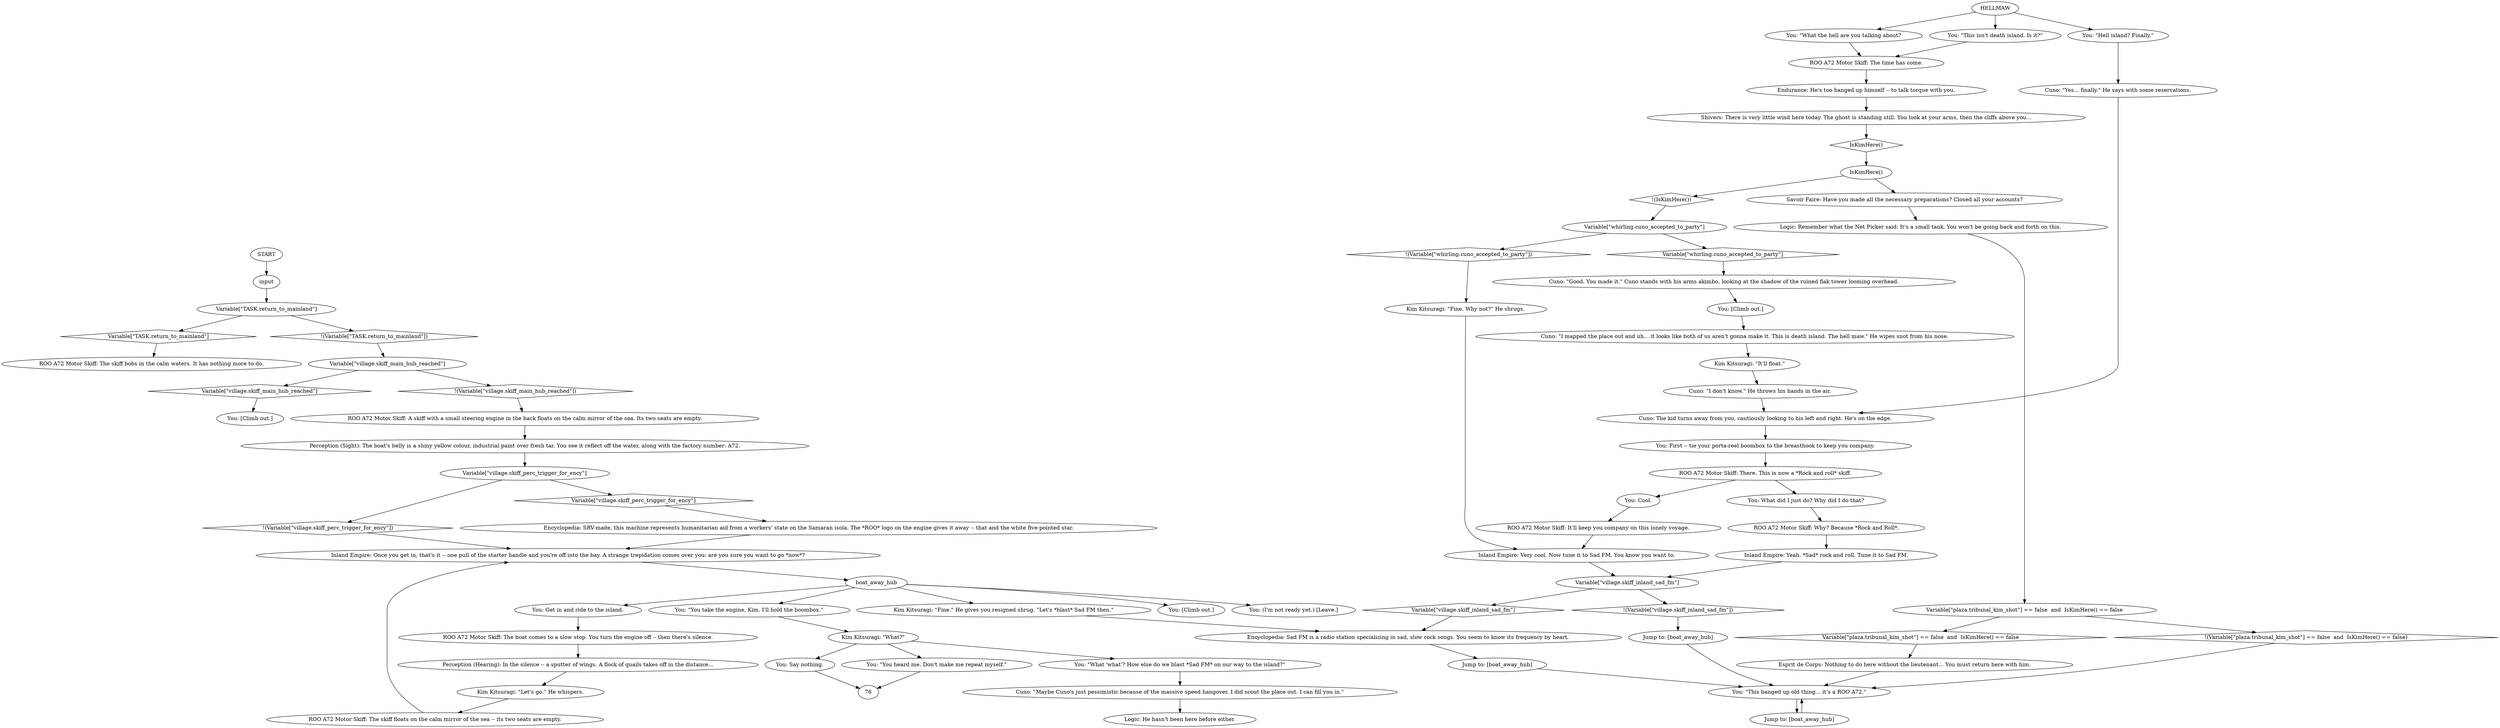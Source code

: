 # VILLAGE / BOAT
# This is the boat you can get from the Net picker. This boat takes you to the Sea Fortress island.VILLAGE ORB / ask boat from netpicker
# ==================================================
digraph G {
	  0 [label="START"];
	  1 [label="input"];
	  2 [label="Cuno: \"Good. You made it.\" Cuno stands with his arms akimbo, looking at the shadow of the ruined flak tower looming overhead."];
	  3 [label="ROO A72 Motor Skiff: It'll keep you company on this lonely voyage."];
	  4 [label="Variable[\"plaza.tribunal_kim_shot\"] == false  and  IsKimHere() == false"];
	  5 [label="Variable[\"plaza.tribunal_kim_shot\"] == false  and  IsKimHere() == false", shape=diamond];
	  6 [label="!(Variable[\"plaza.tribunal_kim_shot\"] == false  and  IsKimHere() == false)", shape=diamond];
	  7 [label="You: Cool."];
	  8 [label="You: \"This isn't death island. Is it?\""];
	  9 [label="ROO A72 Motor Skiff: There. This is now a *Rock and roll* skiff."];
	  10 [label="Variable[\"village.skiff_inland_sad_fm\"]"];
	  11 [label="Variable[\"village.skiff_inland_sad_fm\"]", shape=diamond];
	  12 [label="!(Variable[\"village.skiff_inland_sad_fm\"])", shape=diamond];
	  13 [label="Jump to: [boat_away_hub]"];
	  14 [label="ROO A72 Motor Skiff: A skiff with a small steering engine in the back floats on the calm mirror of the sea. Its two seats are empty."];
	  15 [label="Variable[\"village.skiff_perc_trigger_for_ency\"]"];
	  16 [label="Variable[\"village.skiff_perc_trigger_for_ency\"]", shape=diamond];
	  17 [label="!(Variable[\"village.skiff_perc_trigger_for_ency\"])", shape=diamond];
	  18 [label="Encyclopedia: SRV-made, this machine represents humanitarian aid from a workers' state on the Samaran isola. The *ROO* logo on the engine gives it away -- that and the white five-pointed star."];
	  19 [label="You: (I'm not ready yet.) [Leave.]"];
	  20 [label="Kim Kitsuragi: \"What?\""];
	  21 [label="You: \"What the hell are you talking about?"];
	  22 [label="You: What did I just do? Why did I do that?"];
	  23 [label="ROO A72 Motor Skiff: The boat comes to a slow stop. You turn the engine off -- then there's silence."];
	  24 [label="Perception (Hearing): In the silence -- a sputter of wings. A flock of quails takes off in the distance..."];
	  25 [label="Inland Empire: Yeah. *Sad* rock and roll. Tune it to Sad FM."];
	  26 [label="Cuno: \"I mapped the place out and uh... it looks like both of us aren't gonna make it. This is death island. The hell maw.\" He wipes snot from his nose."];
	  27 [label="Variable[\"TASK.return_to_mainland\"]"];
	  28 [label="Variable[\"TASK.return_to_mainland\"]", shape=diamond];
	  29 [label="!(Variable[\"TASK.return_to_mainland\"])", shape=diamond];
	  30 [label="You: \"You heard me. Don't make me repeat myself.\""];
	  31 [label="You: Say nothing."];
	  32 [label="You: Get in and ride to the island."];
	  33 [label="Variable[\"village.skiff_main_hub_reached\"]"];
	  34 [label="Variable[\"village.skiff_main_hub_reached\"]", shape=diamond];
	  35 [label="!(Variable[\"village.skiff_main_hub_reached\"])", shape=diamond];
	  36 [label="You: \"Hell island? Finally.\""];
	  37 [label="Logic: Remember what the Net Picker said: It's a small tank. You won't be going back and forth on this."];
	  38 [label="Esprit de Corps: Nothing to do here without the lieutenant... You must return here with him."];
	  39 [label="Perception (Sight): The boat's belly is a shiny yellow colour, industrial paint over fresh tar. You see it reflect off the water, along with the factory number: A72."];
	  40 [label="Jump to: [boat_away_hub]"];
	  41 [label="Inland Empire: Very cool. Now tune it to Sad FM. You know you want to."];
	  42 [label="Cuno: \"Yes... finally.\" He says with some reservations."];
	  43 [label="ROO A72 Motor Skiff: The skiff bobs in the calm waters. It has nothing more to do."];
	  44 [label="ROO A72 Motor Skiff: Why? Because *Rock and Roll*."];
	  45 [label="Inland Empire: Once you get in, that's it -- one pull of the starter handle and you're off into the bay. A strange trepidation comes over you: are you sure you want to go *now*?"];
	  46 [label="You: [Climb out.]"];
	  47 [label="You: \"What 'what'? How else do we blast *Sad FM* on our way to the island?\""];
	  48 [label="Variable[\"whirling.cuno_accepted_to_party\"]"];
	  49 [label="Variable[\"whirling.cuno_accepted_to_party\"]", shape=diamond];
	  50 [label="!(Variable[\"whirling.cuno_accepted_to_party\"])", shape=diamond];
	  51 [label="Encyclopedia: Sad FM is a radio station specializing in sad, slow rock songs. You seem to know its frequency by heart."];
	  52 [label="You: \"You take the engine, Kim. I'll hold the boombox.\""];
	  53 [label="HELLMAW"];
	  54 [label="Kim Kitsuragi: \"It'll float.\""];
	  55 [label="Jump to: [boat_away_hub]"];
	  56 [label="Shivers: There is very little wind here today. The ghost is standing still. You look at your arms, then the cliffs above you..."];
	  57 [label="Kim Kitsuragi: \"Let's go.\" He whispers."];
	  58 [label="IsKimHere()"];
	  59 [label="IsKimHere()", shape=diamond];
	  60 [label="!(IsKimHere())", shape=diamond];
	  61 [label="Savoir Faire: Have you made all the necessary preparations? Closed all your accounts?"];
	  62 [label="boat_away_hub"];
	  63 [label="You: \"This banged up old thing... it's a ROO A72.\""];
	  64 [label="Kim Kitsuragi: \"Fine.\" He gives you resigned shrug. \"Let's *blast* Sad FM then.\""];
	  65 [label="Cuno: \"Maybe Cuno's just pessimistic because of the massive speed hangover. I did scout the place out. I can fill you in.\""];
	  66 [label="Cuno: The kid turns away from you, cautiously looking to his left and right. He's on the edge."];
	  67 [label="Logic: He hasn't been here before either."];
	  68 [label="You: First -- tie your porta-reel boombox to the breasthook to keep you company."];
	  69 [label="You: [Climb out.]"];
	  70 [label="ROO A72 Motor Skiff: The skiff floats on the calm mirror of the sea -- its two seats are empty."];
	  71 [label="You: [Climb out.]"];
	  72 [label="Endurance: He's too banged up himself -- to talk torque with you."];
	  73 [label="Cuno: \"I don't know.\" He throws his hands in the air."];
	  74 [label="ROO A72 Motor Skiff: The time has come."];
	  75 [label="Kim Kitsuragi: \"Fine. Why not?\" He shrugs."];
	  0 -> 1
	  1 -> 27
	  2 -> 46
	  3 -> 41
	  4 -> 5
	  4 -> 6
	  5 -> 38
	  6 -> 63
	  7 -> 3
	  8 -> 74
	  9 -> 22
	  9 -> 7
	  10 -> 11
	  10 -> 12
	  11 -> 51
	  12 -> 13
	  13 -> 63
	  14 -> 39
	  15 -> 16
	  15 -> 17
	  16 -> 18
	  17 -> 45
	  18 -> 45
	  20 -> 31
	  20 -> 30
	  20 -> 47
	  21 -> 74
	  22 -> 44
	  23 -> 24
	  24 -> 57
	  25 -> 10
	  26 -> 54
	  27 -> 28
	  27 -> 29
	  28 -> 43
	  29 -> 33
	  30 -> 76
	  31 -> 76
	  32 -> 23
	  33 -> 34
	  33 -> 35
	  34 -> 71
	  35 -> 14
	  36 -> 42
	  37 -> 4
	  38 -> 63
	  39 -> 15
	  40 -> 63
	  41 -> 10
	  42 -> 66
	  44 -> 25
	  45 -> 62
	  46 -> 26
	  47 -> 65
	  48 -> 49
	  48 -> 50
	  49 -> 2
	  50 -> 75
	  51 -> 40
	  52 -> 20
	  53 -> 8
	  53 -> 36
	  53 -> 21
	  54 -> 73
	  55 -> 63
	  56 -> 59
	  57 -> 70
	  58 -> 60
	  58 -> 61
	  59 -> 58
	  60 -> 48
	  61 -> 37
	  62 -> 64
	  62 -> 32
	  62 -> 69
	  62 -> 19
	  62 -> 52
	  63 -> 55
	  64 -> 51
	  65 -> 67
	  66 -> 68
	  68 -> 9
	  70 -> 45
	  72 -> 56
	  73 -> 66
	  74 -> 72
	  75 -> 41
}

